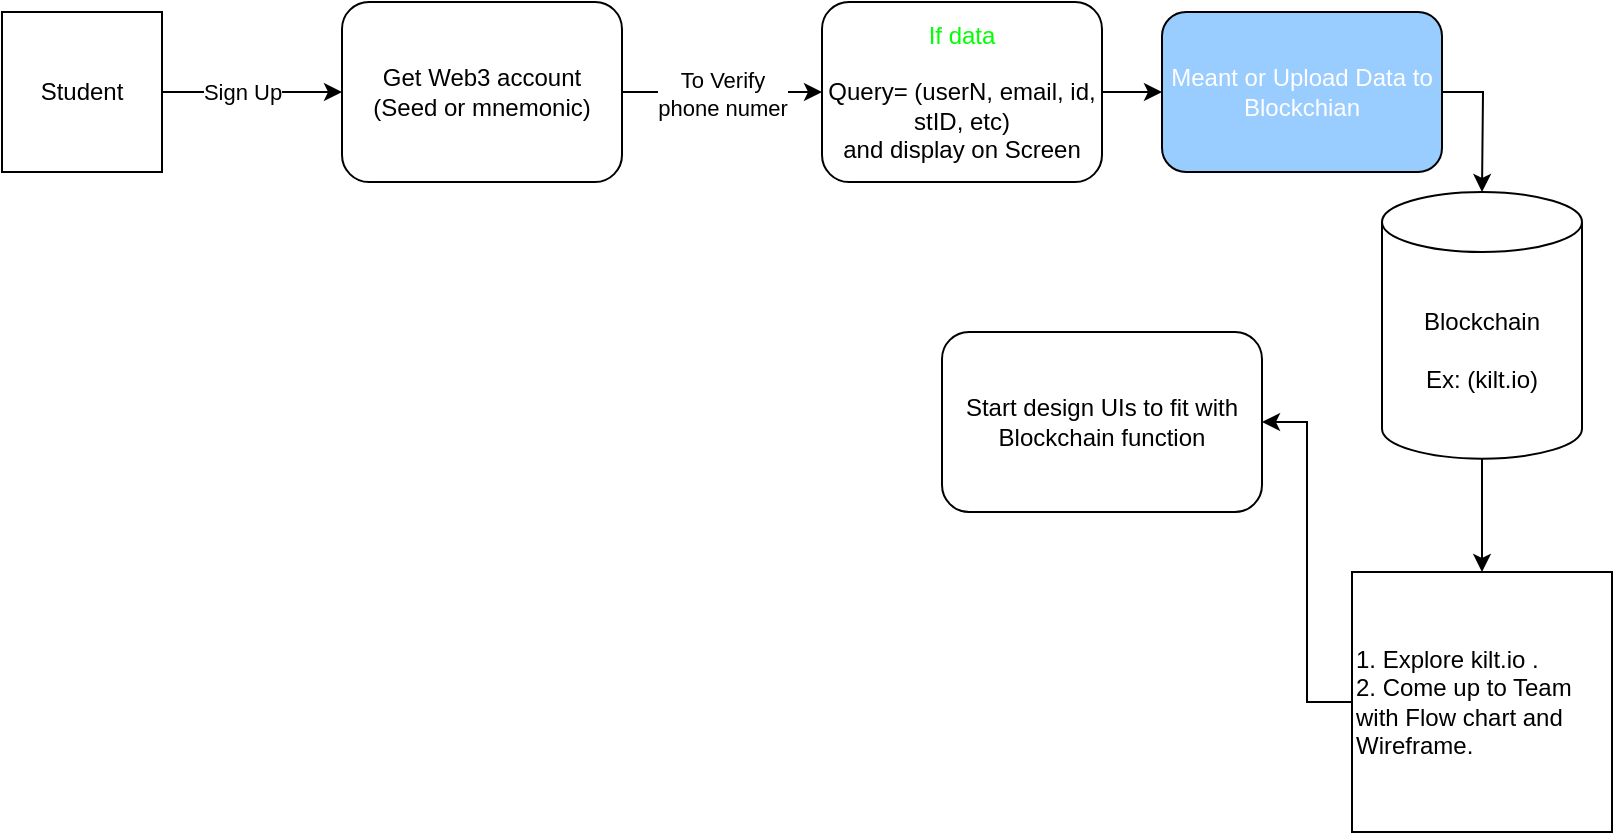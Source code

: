 <mxfile version="18.0.3" type="github"><diagram id="IeCUxuTpuuS7Fnc4KYDU" name="Page-1"><mxGraphModel dx="597" dy="335" grid="1" gridSize="10" guides="1" tooltips="1" connect="1" arrows="1" fold="1" page="1" pageScale="1" pageWidth="850" pageHeight="1100" math="0" shadow="0"><root><mxCell id="0"/><mxCell id="1" parent="0"/><mxCell id="PtR_eqNlPfnmIJNH7ZQd-7" value="To Verify &lt;br&gt;phone numer" style="edgeStyle=orthogonalEdgeStyle;rounded=0;orthogonalLoop=1;jettySize=auto;html=1;entryX=0;entryY=0.5;entryDx=0;entryDy=0;" edge="1" parent="1" source="PtR_eqNlPfnmIJNH7ZQd-2"><mxGeometry relative="1" as="geometry"><mxPoint x="450" y="80" as="targetPoint"/></mxGeometry></mxCell><mxCell id="PtR_eqNlPfnmIJNH7ZQd-2" value="Get Web3 account&lt;br&gt;(Seed or mnemonic)" style="rounded=1;whiteSpace=wrap;html=1;align=center;" vertex="1" parent="1"><mxGeometry x="210" y="35" width="140" height="90" as="geometry"/></mxCell><mxCell id="PtR_eqNlPfnmIJNH7ZQd-4" style="edgeStyle=orthogonalEdgeStyle;rounded=0;orthogonalLoop=1;jettySize=auto;html=1;entryX=0;entryY=0.5;entryDx=0;entryDy=0;" edge="1" parent="1" source="PtR_eqNlPfnmIJNH7ZQd-3" target="PtR_eqNlPfnmIJNH7ZQd-2"><mxGeometry relative="1" as="geometry"/></mxCell><mxCell id="PtR_eqNlPfnmIJNH7ZQd-5" value="Sign Up" style="edgeLabel;html=1;align=center;verticalAlign=middle;resizable=0;points=[];" vertex="1" connectable="0" parent="PtR_eqNlPfnmIJNH7ZQd-4"><mxGeometry x="-0.222" y="2" relative="1" as="geometry"><mxPoint x="5" y="2" as="offset"/></mxGeometry></mxCell><mxCell id="PtR_eqNlPfnmIJNH7ZQd-3" value="Student" style="whiteSpace=wrap;html=1;aspect=fixed;" vertex="1" parent="1"><mxGeometry x="40" y="40" width="80" height="80" as="geometry"/></mxCell><mxCell id="PtR_eqNlPfnmIJNH7ZQd-19" style="edgeStyle=orthogonalEdgeStyle;rounded=0;orthogonalLoop=1;jettySize=auto;html=1;fontColor=#00FF00;" edge="1" parent="1" source="PtR_eqNlPfnmIJNH7ZQd-9" target="PtR_eqNlPfnmIJNH7ZQd-17"><mxGeometry relative="1" as="geometry"/></mxCell><mxCell id="PtR_eqNlPfnmIJNH7ZQd-9" value="&lt;font color=&quot;#00ff00&quot;&gt;If data&lt;/font&gt;&lt;br&gt;&lt;br&gt;Query= (userN, email, id, stID, etc)&lt;br&gt;and display on Screen" style="rounded=1;whiteSpace=wrap;html=1;align=center;" vertex="1" parent="1"><mxGeometry x="450" y="35" width="140" height="90" as="geometry"/></mxCell><mxCell id="PtR_eqNlPfnmIJNH7ZQd-21" style="edgeStyle=orthogonalEdgeStyle;rounded=0;orthogonalLoop=1;jettySize=auto;html=1;entryX=0.5;entryY=0;entryDx=0;entryDy=0;fontColor=#00FF00;" edge="1" parent="1" source="PtR_eqNlPfnmIJNH7ZQd-12" target="PtR_eqNlPfnmIJNH7ZQd-18"><mxGeometry relative="1" as="geometry"/></mxCell><mxCell id="PtR_eqNlPfnmIJNH7ZQd-12" value="Blockchain&lt;br&gt;&lt;br&gt;Ex: (kilt.io)" style="shape=cylinder3;whiteSpace=wrap;html=1;boundedLbl=1;backgroundOutline=1;size=15;" vertex="1" parent="1"><mxGeometry x="730" y="130" width="100" height="133.33" as="geometry"/></mxCell><mxCell id="PtR_eqNlPfnmIJNH7ZQd-20" style="edgeStyle=orthogonalEdgeStyle;rounded=0;orthogonalLoop=1;jettySize=auto;html=1;fontColor=#00FF00;" edge="1" parent="1" source="PtR_eqNlPfnmIJNH7ZQd-17"><mxGeometry relative="1" as="geometry"><mxPoint x="780" y="130" as="targetPoint"/></mxGeometry></mxCell><mxCell id="PtR_eqNlPfnmIJNH7ZQd-17" value="Meant or Upload Data to Blockchian" style="rounded=1;whiteSpace=wrap;html=1;fontColor=#FFFFFF;labelBackgroundColor=#99CCFF;fillColor=#99CCFF;" vertex="1" parent="1"><mxGeometry x="620" y="40" width="140" height="80" as="geometry"/></mxCell><mxCell id="PtR_eqNlPfnmIJNH7ZQd-23" style="edgeStyle=orthogonalEdgeStyle;rounded=0;orthogonalLoop=1;jettySize=auto;html=1;entryX=1;entryY=0.5;entryDx=0;entryDy=0;fontColor=#000000;" edge="1" parent="1" source="PtR_eqNlPfnmIJNH7ZQd-18" target="PtR_eqNlPfnmIJNH7ZQd-22"><mxGeometry relative="1" as="geometry"/></mxCell><mxCell id="PtR_eqNlPfnmIJNH7ZQd-18" value="1. Explore kilt.io .&lt;br&gt;2. Come up to Team with Flow chart and Wireframe." style="whiteSpace=wrap;html=1;aspect=fixed;align=left;" vertex="1" parent="1"><mxGeometry x="715" y="320" width="130" height="130" as="geometry"/></mxCell><mxCell id="PtR_eqNlPfnmIJNH7ZQd-22" value="&lt;font color=&quot;#000000&quot;&gt;Start design UIs to fit with Blockchain function&lt;/font&gt;" style="rounded=1;whiteSpace=wrap;html=1;fontColor=#00FF00;" vertex="1" parent="1"><mxGeometry x="510" y="200" width="160" height="90" as="geometry"/></mxCell></root></mxGraphModel></diagram></mxfile>